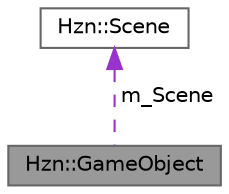 digraph "Hzn::GameObject"
{
 // LATEX_PDF_SIZE
  bgcolor="transparent";
  edge [fontname=Helvetica,fontsize=10,labelfontname=Helvetica,labelfontsize=10];
  node [fontname=Helvetica,fontsize=10,shape=box,height=0.2,width=0.4];
  Node1 [label="Hzn::GameObject",height=0.2,width=0.4,color="gray40", fillcolor="grey60", style="filled", fontcolor="black",tooltip=" "];
  Node2 -> Node1 [dir="back",color="darkorchid3",style="dashed",label=" m_Scene" ];
  Node2 [label="Hzn::Scene",height=0.2,width=0.4,color="gray40", fillcolor="white", style="filled",URL="$class_hzn_1_1_scene.html",tooltip=" "];
}
